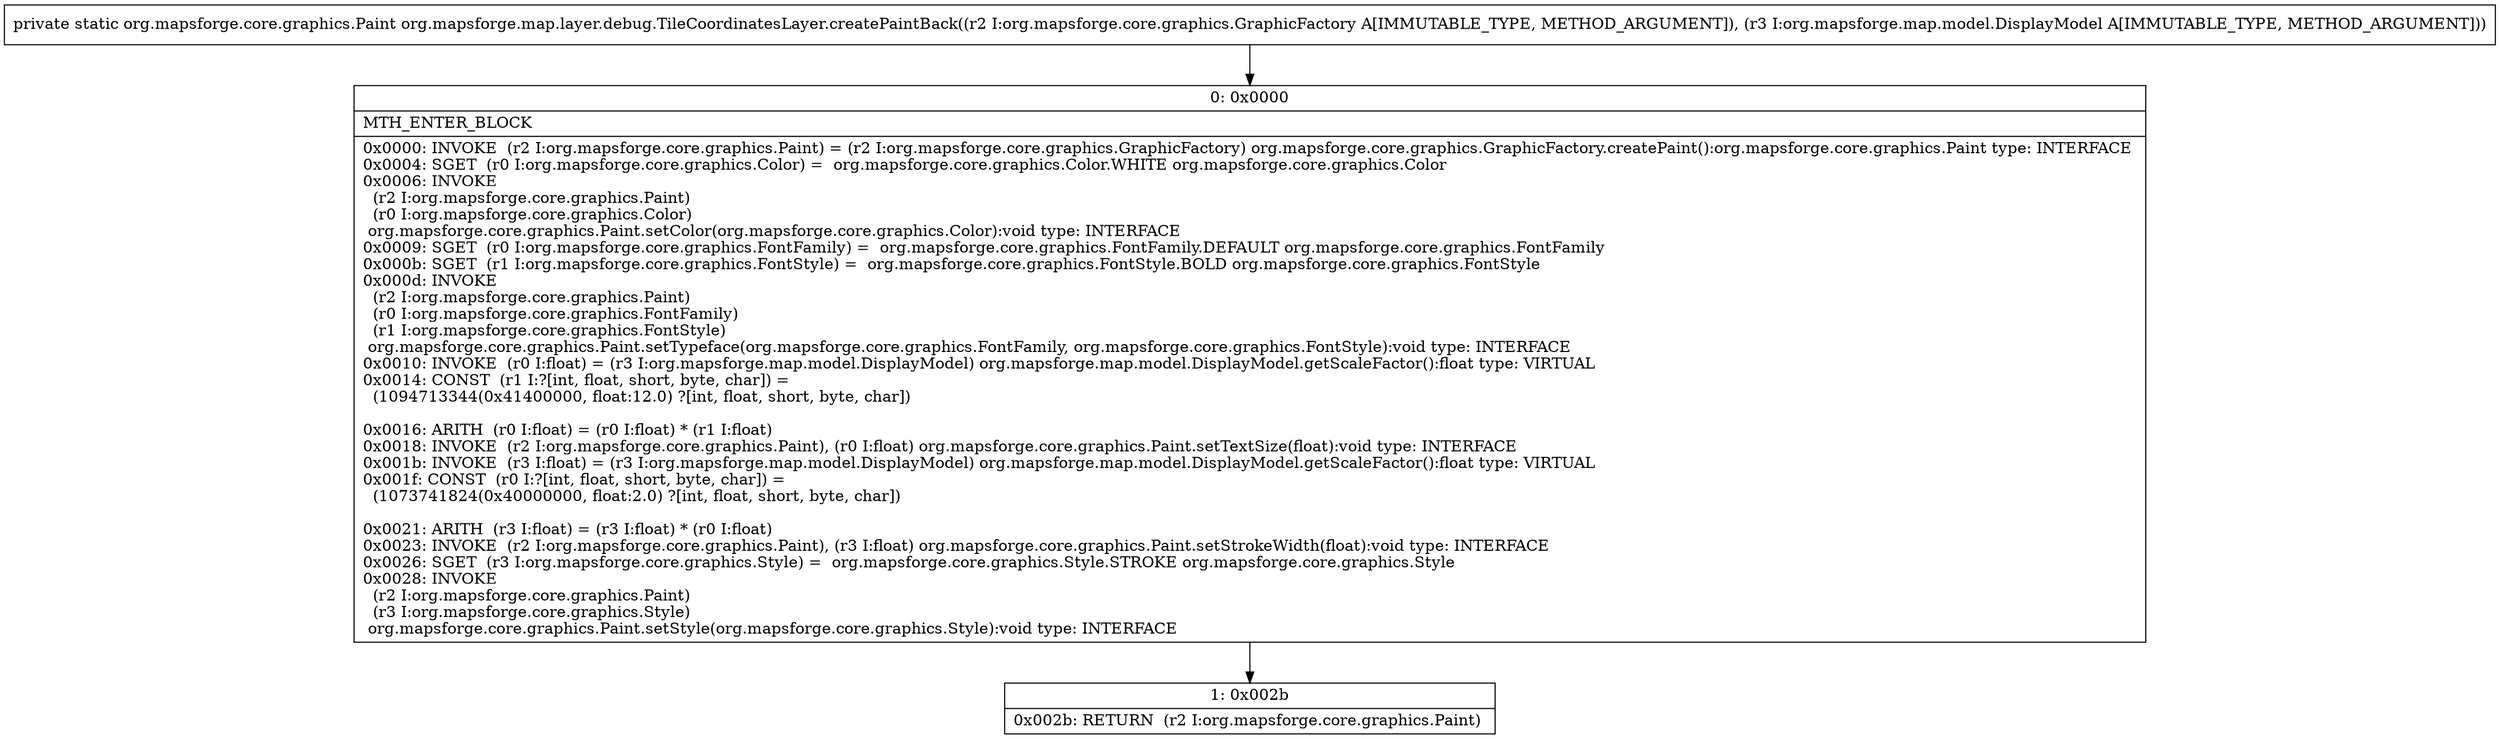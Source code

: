 digraph "CFG fororg.mapsforge.map.layer.debug.TileCoordinatesLayer.createPaintBack(Lorg\/mapsforge\/core\/graphics\/GraphicFactory;Lorg\/mapsforge\/map\/model\/DisplayModel;)Lorg\/mapsforge\/core\/graphics\/Paint;" {
Node_0 [shape=record,label="{0\:\ 0x0000|MTH_ENTER_BLOCK\l|0x0000: INVOKE  (r2 I:org.mapsforge.core.graphics.Paint) = (r2 I:org.mapsforge.core.graphics.GraphicFactory) org.mapsforge.core.graphics.GraphicFactory.createPaint():org.mapsforge.core.graphics.Paint type: INTERFACE \l0x0004: SGET  (r0 I:org.mapsforge.core.graphics.Color) =  org.mapsforge.core.graphics.Color.WHITE org.mapsforge.core.graphics.Color \l0x0006: INVOKE  \l  (r2 I:org.mapsforge.core.graphics.Paint)\l  (r0 I:org.mapsforge.core.graphics.Color)\l org.mapsforge.core.graphics.Paint.setColor(org.mapsforge.core.graphics.Color):void type: INTERFACE \l0x0009: SGET  (r0 I:org.mapsforge.core.graphics.FontFamily) =  org.mapsforge.core.graphics.FontFamily.DEFAULT org.mapsforge.core.graphics.FontFamily \l0x000b: SGET  (r1 I:org.mapsforge.core.graphics.FontStyle) =  org.mapsforge.core.graphics.FontStyle.BOLD org.mapsforge.core.graphics.FontStyle \l0x000d: INVOKE  \l  (r2 I:org.mapsforge.core.graphics.Paint)\l  (r0 I:org.mapsforge.core.graphics.FontFamily)\l  (r1 I:org.mapsforge.core.graphics.FontStyle)\l org.mapsforge.core.graphics.Paint.setTypeface(org.mapsforge.core.graphics.FontFamily, org.mapsforge.core.graphics.FontStyle):void type: INTERFACE \l0x0010: INVOKE  (r0 I:float) = (r3 I:org.mapsforge.map.model.DisplayModel) org.mapsforge.map.model.DisplayModel.getScaleFactor():float type: VIRTUAL \l0x0014: CONST  (r1 I:?[int, float, short, byte, char]) = \l  (1094713344(0x41400000, float:12.0) ?[int, float, short, byte, char])\l \l0x0016: ARITH  (r0 I:float) = (r0 I:float) * (r1 I:float) \l0x0018: INVOKE  (r2 I:org.mapsforge.core.graphics.Paint), (r0 I:float) org.mapsforge.core.graphics.Paint.setTextSize(float):void type: INTERFACE \l0x001b: INVOKE  (r3 I:float) = (r3 I:org.mapsforge.map.model.DisplayModel) org.mapsforge.map.model.DisplayModel.getScaleFactor():float type: VIRTUAL \l0x001f: CONST  (r0 I:?[int, float, short, byte, char]) = \l  (1073741824(0x40000000, float:2.0) ?[int, float, short, byte, char])\l \l0x0021: ARITH  (r3 I:float) = (r3 I:float) * (r0 I:float) \l0x0023: INVOKE  (r2 I:org.mapsforge.core.graphics.Paint), (r3 I:float) org.mapsforge.core.graphics.Paint.setStrokeWidth(float):void type: INTERFACE \l0x0026: SGET  (r3 I:org.mapsforge.core.graphics.Style) =  org.mapsforge.core.graphics.Style.STROKE org.mapsforge.core.graphics.Style \l0x0028: INVOKE  \l  (r2 I:org.mapsforge.core.graphics.Paint)\l  (r3 I:org.mapsforge.core.graphics.Style)\l org.mapsforge.core.graphics.Paint.setStyle(org.mapsforge.core.graphics.Style):void type: INTERFACE \l}"];
Node_1 [shape=record,label="{1\:\ 0x002b|0x002b: RETURN  (r2 I:org.mapsforge.core.graphics.Paint) \l}"];
MethodNode[shape=record,label="{private static org.mapsforge.core.graphics.Paint org.mapsforge.map.layer.debug.TileCoordinatesLayer.createPaintBack((r2 I:org.mapsforge.core.graphics.GraphicFactory A[IMMUTABLE_TYPE, METHOD_ARGUMENT]), (r3 I:org.mapsforge.map.model.DisplayModel A[IMMUTABLE_TYPE, METHOD_ARGUMENT])) }"];
MethodNode -> Node_0;
Node_0 -> Node_1;
}

